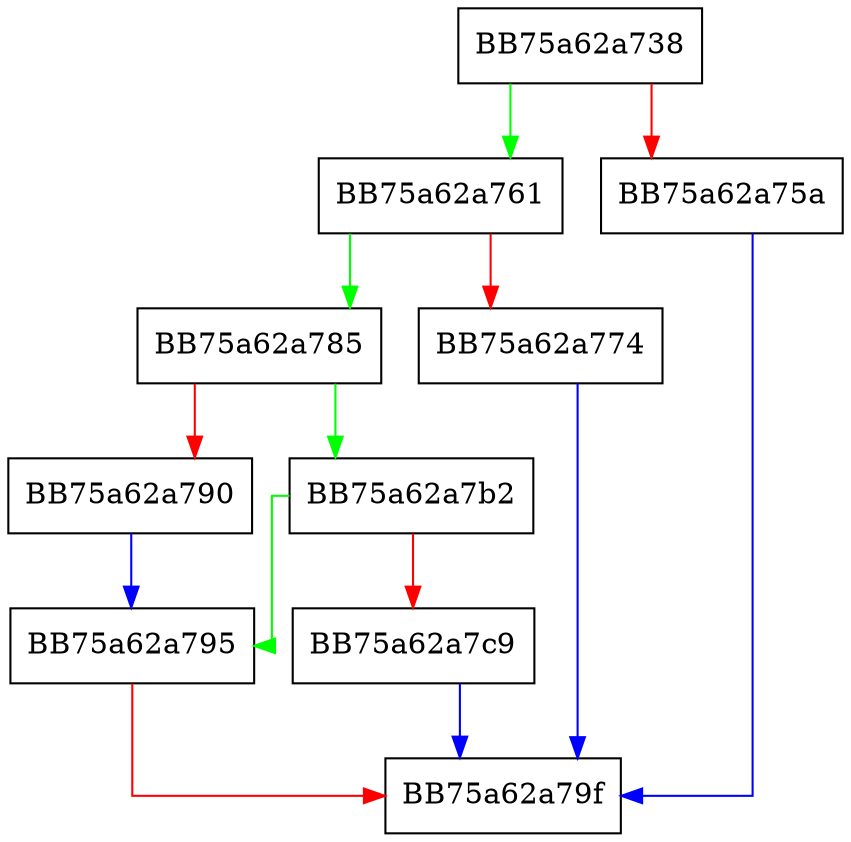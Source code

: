 digraph OpenSession {
  node [shape="box"];
  graph [splines=ortho];
  BB75a62a738 -> BB75a62a761 [color="green"];
  BB75a62a738 -> BB75a62a75a [color="red"];
  BB75a62a75a -> BB75a62a79f [color="blue"];
  BB75a62a761 -> BB75a62a785 [color="green"];
  BB75a62a761 -> BB75a62a774 [color="red"];
  BB75a62a774 -> BB75a62a79f [color="blue"];
  BB75a62a785 -> BB75a62a7b2 [color="green"];
  BB75a62a785 -> BB75a62a790 [color="red"];
  BB75a62a790 -> BB75a62a795 [color="blue"];
  BB75a62a795 -> BB75a62a79f [color="red"];
  BB75a62a7b2 -> BB75a62a795 [color="green"];
  BB75a62a7b2 -> BB75a62a7c9 [color="red"];
  BB75a62a7c9 -> BB75a62a79f [color="blue"];
}